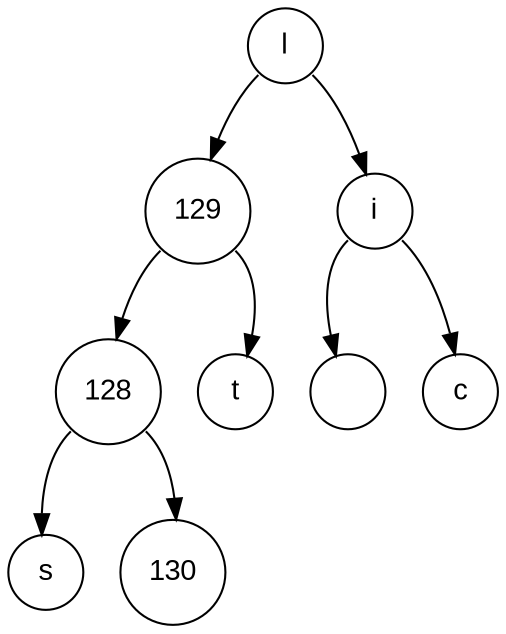 digraph POT_test {
node [fontname="Arial", shape="circle", width=0.5];
108 [label = "l"]
108:sw -> 129
108:se -> 105
129 [label = "129"]
129:sw -> 128
129:se -> 116
128 [label = "128"]
128:sw -> 115
128:se -> 130
115 [label = "s"]
130 [label = "130"]
116 [label = "t"]
105 [label = "i"]
105:sw -> 32
105:se -> 99
32 [label = " "]
99 [label = "c"]
}
